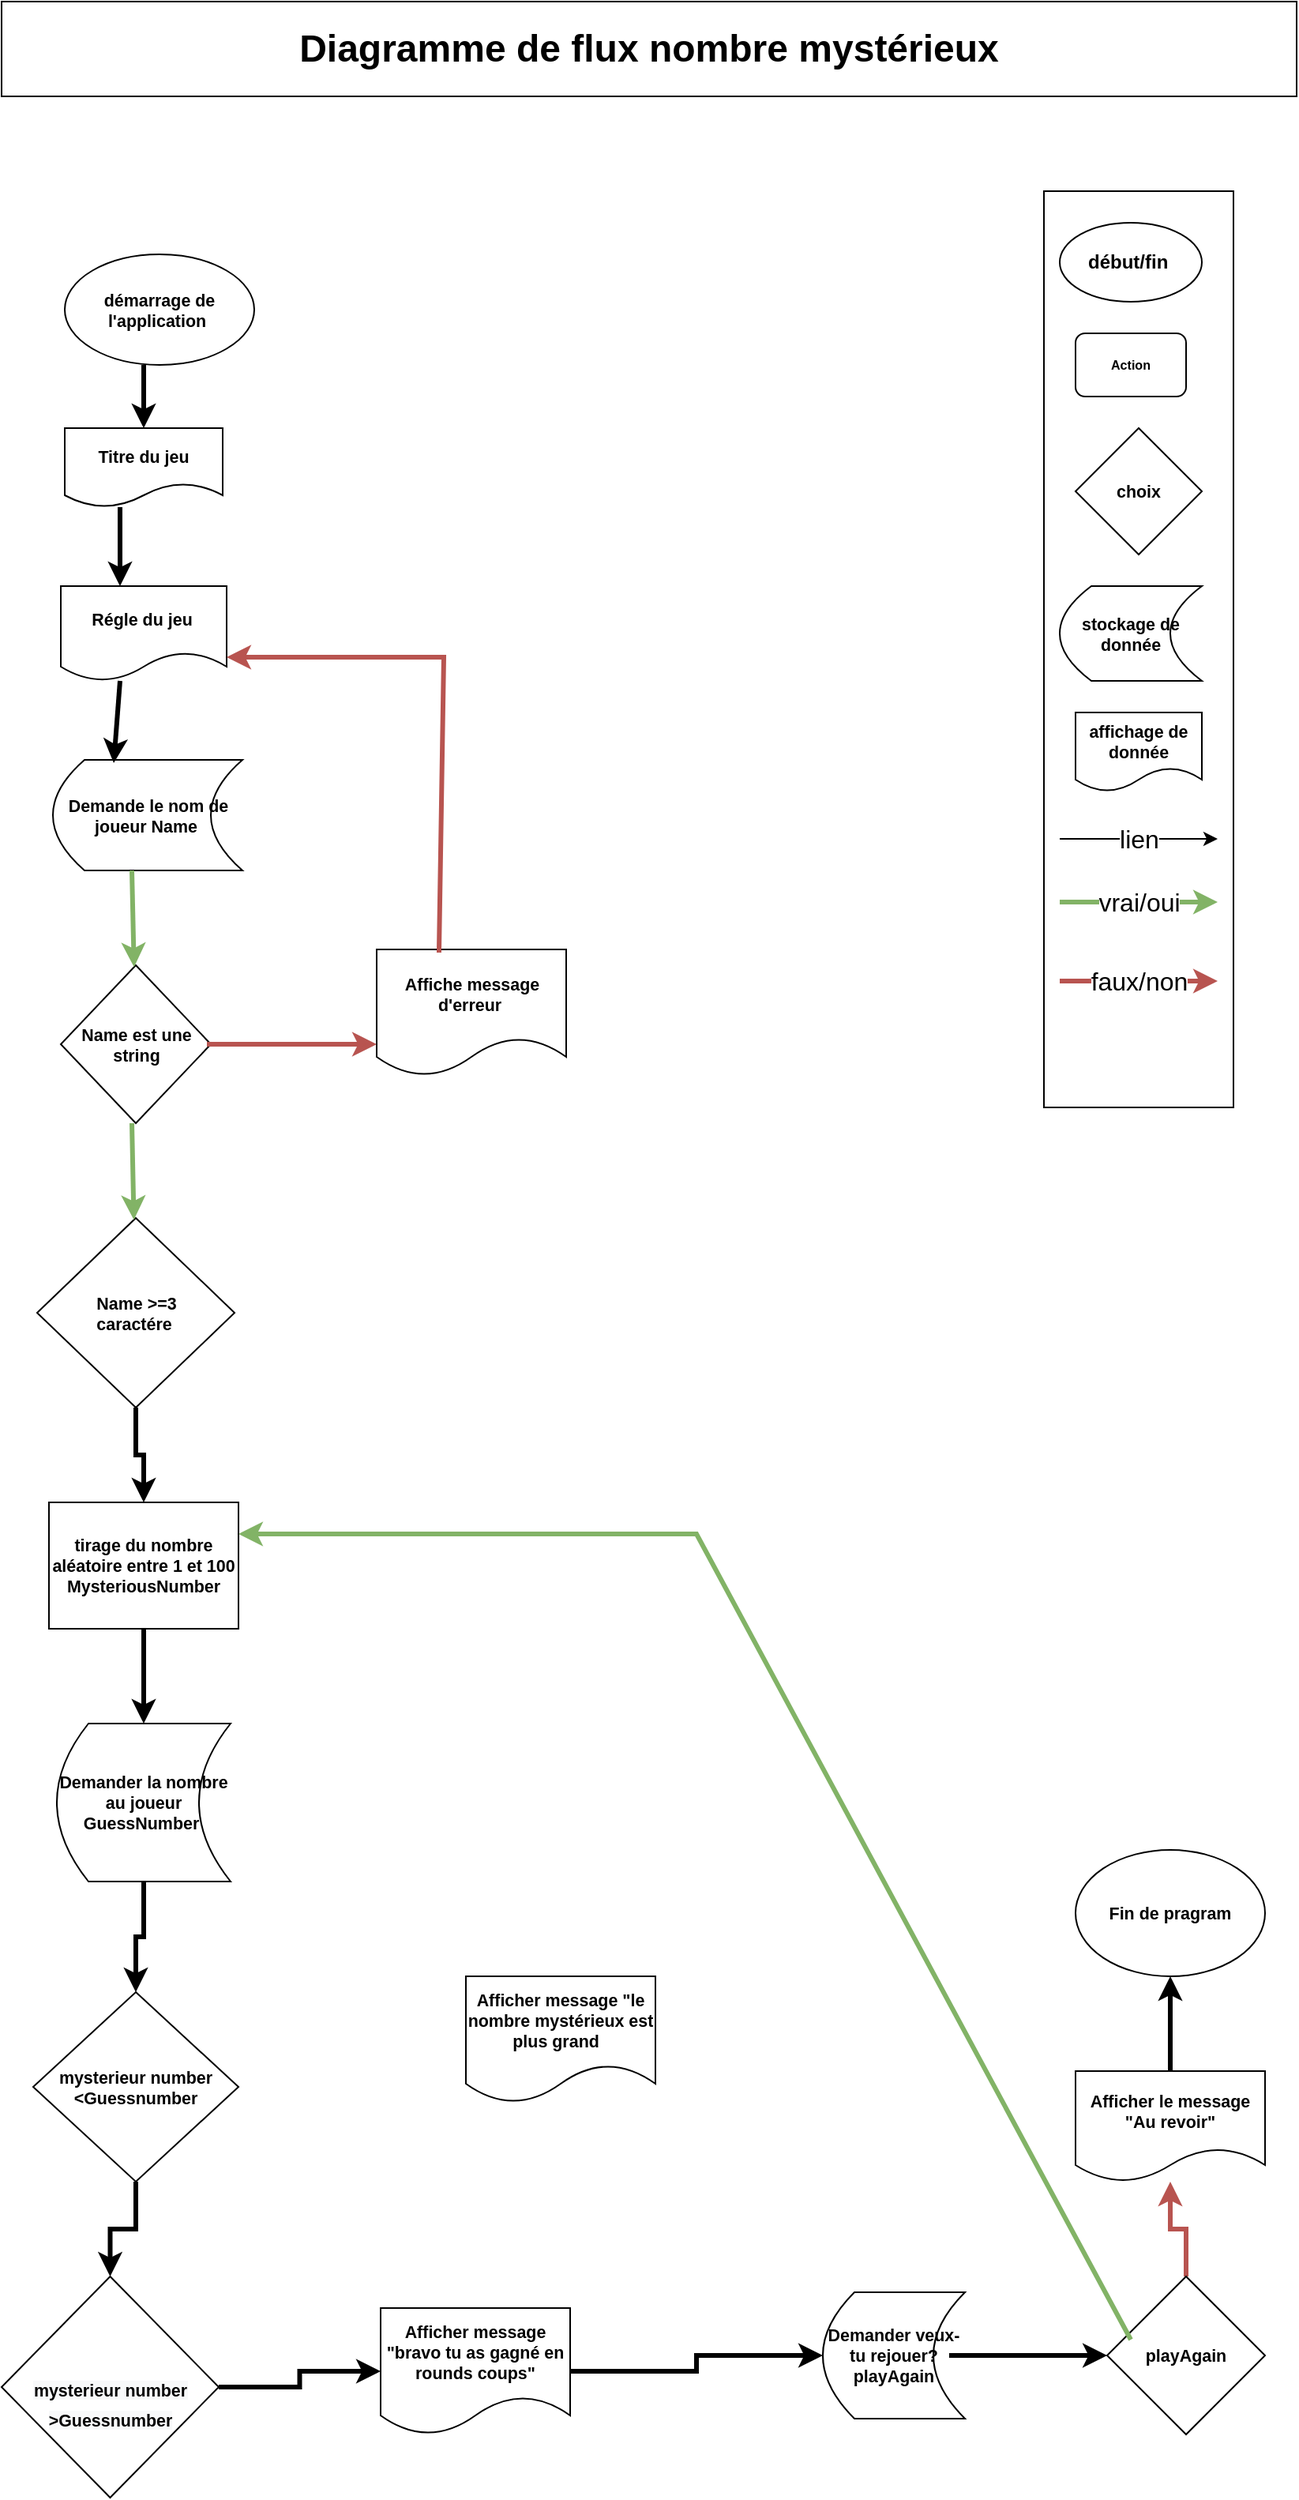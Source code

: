 <mxfile version="20.5.1" type="device"><diagram id="2wZ7LWXbKm10gYqpMvJs" name="Page-1"><mxGraphModel dx="942" dy="614" grid="1" gridSize="10" guides="1" tooltips="1" connect="1" arrows="1" fold="1" page="1" pageScale="1" pageWidth="827" pageHeight="1169" math="0" shadow="0"><root><mxCell id="0"/><mxCell id="1" parent="0"/><mxCell id="4qe_HePEsO-9gkgaINLg-1" value="&lt;h1&gt;&lt;b&gt;Diagramme de flux nombre mystérieux&lt;/b&gt;&lt;/h1&gt;" style="rounded=0;whiteSpace=wrap;html=1;" vertex="1" parent="1"><mxGeometry y="40" width="820" height="60" as="geometry"/></mxCell><mxCell id="4qe_HePEsO-9gkgaINLg-3" value="&lt;p style=&quot;text-align: left; line-height: 0;&quot;&gt;&lt;br&gt;&lt;/p&gt;" style="rounded=0;whiteSpace=wrap;html=1;" vertex="1" parent="1"><mxGeometry x="660" y="160" width="120" height="580" as="geometry"/></mxCell><mxCell id="4qe_HePEsO-9gkgaINLg-5" value="&lt;h4&gt;début/fin&amp;nbsp;&lt;/h4&gt;" style="ellipse;whiteSpace=wrap;html=1;" vertex="1" parent="1"><mxGeometry x="670" y="180" width="90" height="50" as="geometry"/></mxCell><mxCell id="4qe_HePEsO-9gkgaINLg-6" value="&lt;h6&gt;Action&lt;/h6&gt;" style="rounded=1;whiteSpace=wrap;html=1;" vertex="1" parent="1"><mxGeometry x="680" y="250" width="70" height="40" as="geometry"/></mxCell><mxCell id="4qe_HePEsO-9gkgaINLg-8" value="&lt;h6&gt;choix&lt;/h6&gt;" style="rhombus;whiteSpace=wrap;html=1;fontSize=16;" vertex="1" parent="1"><mxGeometry x="680" y="310" width="80" height="80" as="geometry"/></mxCell><mxCell id="4qe_HePEsO-9gkgaINLg-9" value="&lt;h6&gt;stockage de donnée&lt;/h6&gt;" style="shape=dataStorage;whiteSpace=wrap;html=1;fixedSize=1;fontSize=16;" vertex="1" parent="1"><mxGeometry x="670" y="410" width="90" height="60" as="geometry"/></mxCell><mxCell id="4qe_HePEsO-9gkgaINLg-10" value="&lt;h6&gt;affichage de donnée&lt;/h6&gt;" style="shape=document;whiteSpace=wrap;html=1;boundedLbl=1;fontSize=16;" vertex="1" parent="1"><mxGeometry x="680" y="490" width="80" height="50" as="geometry"/></mxCell><mxCell id="4qe_HePEsO-9gkgaINLg-16" value="li" style="endArrow=classic;html=1;rounded=0;fontSize=16;" edge="1" parent="1"><mxGeometry relative="1" as="geometry"><mxPoint x="670" y="570" as="sourcePoint"/><mxPoint x="770" y="570" as="targetPoint"/></mxGeometry></mxCell><mxCell id="4qe_HePEsO-9gkgaINLg-17" value="lien" style="edgeLabel;resizable=0;html=1;align=center;verticalAlign=middle;fontSize=16;" connectable="0" vertex="1" parent="4qe_HePEsO-9gkgaINLg-16"><mxGeometry relative="1" as="geometry"><mxPoint as="offset"/></mxGeometry></mxCell><mxCell id="4qe_HePEsO-9gkgaINLg-18" value="" style="endArrow=classic;html=1;rounded=0;fontSize=16;fontStyle=1;fillColor=#d5e8d4;strokeColor=#82b366;strokeWidth=3;" edge="1" parent="1"><mxGeometry relative="1" as="geometry"><mxPoint x="670" y="610" as="sourcePoint"/><mxPoint x="770" y="610" as="targetPoint"/><Array as="points"><mxPoint x="730" y="610"/></Array></mxGeometry></mxCell><mxCell id="4qe_HePEsO-9gkgaINLg-19" value="vrai/oui" style="edgeLabel;resizable=0;html=1;align=center;verticalAlign=middle;fontSize=16;" connectable="0" vertex="1" parent="4qe_HePEsO-9gkgaINLg-18"><mxGeometry relative="1" as="geometry"/></mxCell><mxCell id="4qe_HePEsO-9gkgaINLg-20" value="" style="endArrow=classic;html=1;rounded=0;strokeWidth=3;fontSize=16;fillColor=#f8cecc;strokeColor=#b85450;" edge="1" parent="1"><mxGeometry relative="1" as="geometry"><mxPoint x="670" y="660" as="sourcePoint"/><mxPoint x="770" y="660" as="targetPoint"/><Array as="points"/></mxGeometry></mxCell><mxCell id="4qe_HePEsO-9gkgaINLg-21" value="faux/non" style="edgeLabel;resizable=0;html=1;align=center;verticalAlign=middle;fontSize=16;" connectable="0" vertex="1" parent="4qe_HePEsO-9gkgaINLg-20"><mxGeometry relative="1" as="geometry"/></mxCell><mxCell id="4qe_HePEsO-9gkgaINLg-22" value="&lt;h6&gt;démarrage de l'application&amp;nbsp;&lt;/h6&gt;" style="ellipse;whiteSpace=wrap;html=1;fontSize=16;" vertex="1" parent="1"><mxGeometry x="40" y="200" width="120" height="70" as="geometry"/></mxCell><mxCell id="4qe_HePEsO-9gkgaINLg-24" value="&lt;h6&gt;Titre du jeu&lt;/h6&gt;" style="shape=document;whiteSpace=wrap;html=1;boundedLbl=1;fontSize=16;" vertex="1" parent="1"><mxGeometry x="40" y="310" width="100" height="50" as="geometry"/></mxCell><mxCell id="4qe_HePEsO-9gkgaINLg-25" value="&lt;h6&gt;Régle du jeu&amp;nbsp;&lt;/h6&gt;" style="shape=document;whiteSpace=wrap;html=1;boundedLbl=1;fontSize=16;" vertex="1" parent="1"><mxGeometry x="37.5" y="410" width="105" height="60" as="geometry"/></mxCell><mxCell id="4qe_HePEsO-9gkgaINLg-26" value="&lt;h6&gt;Demande le nom de joueur Name&amp;nbsp;&lt;/h6&gt;" style="shape=dataStorage;whiteSpace=wrap;html=1;fixedSize=1;fontSize=16;" vertex="1" parent="1"><mxGeometry x="32.5" y="520" width="120" height="70" as="geometry"/></mxCell><mxCell id="4qe_HePEsO-9gkgaINLg-27" value="&lt;h6&gt;Name est une string&lt;/h6&gt;" style="rhombus;whiteSpace=wrap;html=1;fontSize=16;" vertex="1" parent="1"><mxGeometry x="37.5" y="650" width="95" height="100" as="geometry"/></mxCell><mxCell id="4qe_HePEsO-9gkgaINLg-28" value="&lt;h6&gt;Affiche message d'erreur&amp;nbsp;&lt;/h6&gt;" style="shape=document;whiteSpace=wrap;html=1;boundedLbl=1;fontSize=16;" vertex="1" parent="1"><mxGeometry x="237.5" y="640" width="120" height="80" as="geometry"/></mxCell><mxCell id="4qe_HePEsO-9gkgaINLg-45" style="edgeStyle=orthogonalEdgeStyle;rounded=0;orthogonalLoop=1;jettySize=auto;html=1;exitX=0.5;exitY=1;exitDx=0;exitDy=0;strokeWidth=3;fontSize=16;" edge="1" parent="1" source="4qe_HePEsO-9gkgaINLg-29" target="4qe_HePEsO-9gkgaINLg-40"><mxGeometry relative="1" as="geometry"/></mxCell><mxCell id="4qe_HePEsO-9gkgaINLg-29" value="&lt;h6&gt;Name &amp;gt;=3&lt;br&gt;caractére&amp;nbsp;&lt;/h6&gt;" style="rhombus;whiteSpace=wrap;html=1;fontSize=16;" vertex="1" parent="1"><mxGeometry x="22.5" y="810" width="125" height="120" as="geometry"/></mxCell><mxCell id="4qe_HePEsO-9gkgaINLg-30" value="" style="endArrow=classic;html=1;rounded=0;strokeWidth=3;fontSize=16;" edge="1" parent="1" target="4qe_HePEsO-9gkgaINLg-24"><mxGeometry width="50" height="50" relative="1" as="geometry"><mxPoint x="90" y="270" as="sourcePoint"/><mxPoint x="140" y="220" as="targetPoint"/></mxGeometry></mxCell><mxCell id="4qe_HePEsO-9gkgaINLg-31" value="" style="endArrow=classic;html=1;rounded=0;strokeWidth=3;fontSize=16;" edge="1" parent="1"><mxGeometry width="50" height="50" relative="1" as="geometry"><mxPoint x="75" y="360" as="sourcePoint"/><mxPoint x="75" y="410" as="targetPoint"/></mxGeometry></mxCell><mxCell id="4qe_HePEsO-9gkgaINLg-35" value="" style="endArrow=classic;html=1;rounded=0;strokeWidth=3;fontSize=16;entryX=1;entryY=0.75;entryDx=0;entryDy=0;fillColor=#f8cecc;strokeColor=#b85450;exitX=0.329;exitY=0.025;exitDx=0;exitDy=0;exitPerimeter=0;" edge="1" parent="1" source="4qe_HePEsO-9gkgaINLg-28" target="4qe_HePEsO-9gkgaINLg-25"><mxGeometry width="50" height="50" relative="1" as="geometry"><mxPoint x="280" y="560" as="sourcePoint"/><mxPoint x="280" y="440" as="targetPoint"/><Array as="points"><mxPoint x="280" y="455"/></Array></mxGeometry></mxCell><mxCell id="4qe_HePEsO-9gkgaINLg-36" value="" style="endArrow=classic;html=1;rounded=0;strokeWidth=3;fontSize=16;entryX=0.321;entryY=0.029;entryDx=0;entryDy=0;entryPerimeter=0;" edge="1" parent="1" target="4qe_HePEsO-9gkgaINLg-26"><mxGeometry width="50" height="50" relative="1" as="geometry"><mxPoint x="75" y="470" as="sourcePoint"/><mxPoint x="125" y="420" as="targetPoint"/></mxGeometry></mxCell><mxCell id="4qe_HePEsO-9gkgaINLg-37" value="" style="endArrow=classic;html=1;rounded=0;strokeWidth=3;fontSize=16;fillColor=#d5e8d4;strokeColor=#82b366;" edge="1" parent="1" target="4qe_HePEsO-9gkgaINLg-27"><mxGeometry width="50" height="50" relative="1" as="geometry"><mxPoint x="82.5" y="590" as="sourcePoint"/><mxPoint x="132.5" y="540" as="targetPoint"/></mxGeometry></mxCell><mxCell id="4qe_HePEsO-9gkgaINLg-38" value="" style="endArrow=classic;html=1;rounded=0;strokeWidth=3;fontSize=16;entryX=0;entryY=0.75;entryDx=0;entryDy=0;fillColor=#f8cecc;strokeColor=#b85450;" edge="1" parent="1" target="4qe_HePEsO-9gkgaINLg-28"><mxGeometry width="50" height="50" relative="1" as="geometry"><mxPoint x="130" y="700" as="sourcePoint"/><mxPoint x="180" y="650" as="targetPoint"/></mxGeometry></mxCell><mxCell id="4qe_HePEsO-9gkgaINLg-39" value="" style="endArrow=classic;html=1;rounded=0;strokeWidth=3;fontSize=16;fillColor=#d5e8d4;strokeColor=#82b366;" edge="1" parent="1" target="4qe_HePEsO-9gkgaINLg-29"><mxGeometry width="50" height="50" relative="1" as="geometry"><mxPoint x="82.5" y="750" as="sourcePoint"/><mxPoint x="132.5" y="700" as="targetPoint"/></mxGeometry></mxCell><mxCell id="4qe_HePEsO-9gkgaINLg-46" style="edgeStyle=orthogonalEdgeStyle;rounded=0;orthogonalLoop=1;jettySize=auto;html=1;exitX=0.5;exitY=1;exitDx=0;exitDy=0;strokeWidth=3;fontSize=16;" edge="1" parent="1" source="4qe_HePEsO-9gkgaINLg-40" target="4qe_HePEsO-9gkgaINLg-41"><mxGeometry relative="1" as="geometry"/></mxCell><mxCell id="4qe_HePEsO-9gkgaINLg-40" value="&lt;h6&gt;tirage du nombre aléatoire entre 1 et 100 MysteriousNumber&lt;/h6&gt;" style="rounded=0;whiteSpace=wrap;html=1;fontSize=16;" vertex="1" parent="1"><mxGeometry x="30" y="990" width="120" height="80" as="geometry"/></mxCell><mxCell id="4qe_HePEsO-9gkgaINLg-47" style="edgeStyle=orthogonalEdgeStyle;rounded=0;orthogonalLoop=1;jettySize=auto;html=1;exitX=0.5;exitY=1;exitDx=0;exitDy=0;strokeWidth=3;fontSize=16;" edge="1" parent="1" source="4qe_HePEsO-9gkgaINLg-41" target="4qe_HePEsO-9gkgaINLg-42"><mxGeometry relative="1" as="geometry"/></mxCell><mxCell id="4qe_HePEsO-9gkgaINLg-41" value="&lt;h6&gt;Demander la nombre au joueur GuessNumber&amp;nbsp;&lt;/h6&gt;" style="shape=dataStorage;whiteSpace=wrap;html=1;fixedSize=1;fontSize=16;" vertex="1" parent="1"><mxGeometry x="35" y="1130" width="110" height="100" as="geometry"/></mxCell><mxCell id="4qe_HePEsO-9gkgaINLg-55" style="edgeStyle=orthogonalEdgeStyle;rounded=0;orthogonalLoop=1;jettySize=auto;html=1;exitX=0.5;exitY=1;exitDx=0;exitDy=0;strokeWidth=3;fontSize=16;" edge="1" parent="1" source="4qe_HePEsO-9gkgaINLg-42" target="4qe_HePEsO-9gkgaINLg-48"><mxGeometry relative="1" as="geometry"/></mxCell><mxCell id="4qe_HePEsO-9gkgaINLg-42" value="&lt;h6&gt;mysterieur number &amp;lt;Guessnumber&lt;/h6&gt;" style="rhombus;whiteSpace=wrap;html=1;fontSize=16;" vertex="1" parent="1"><mxGeometry x="20" y="1300" width="130" height="120" as="geometry"/></mxCell><mxCell id="4qe_HePEsO-9gkgaINLg-43" value="&lt;h6&gt;Afficher message &quot;le nombre mystérieux est plus grand&amp;nbsp;&amp;nbsp;&lt;/h6&gt;" style="shape=document;whiteSpace=wrap;html=1;boundedLbl=1;fontSize=16;" vertex="1" parent="1"><mxGeometry x="294" y="1290" width="120" height="80" as="geometry"/></mxCell><mxCell id="4qe_HePEsO-9gkgaINLg-56" style="edgeStyle=orthogonalEdgeStyle;rounded=0;orthogonalLoop=1;jettySize=auto;html=1;exitX=1;exitY=0.5;exitDx=0;exitDy=0;strokeWidth=3;fontSize=16;" edge="1" parent="1" source="4qe_HePEsO-9gkgaINLg-48" target="4qe_HePEsO-9gkgaINLg-49"><mxGeometry relative="1" as="geometry"/></mxCell><mxCell id="4qe_HePEsO-9gkgaINLg-48" value="&lt;br&gt;&lt;span style=&quot;color: rgb(0, 0, 0); font-family: Helvetica; font-size: 10.72px; font-style: normal; font-variant-ligatures: normal; font-variant-caps: normal; font-weight: 700; letter-spacing: normal; orphans: 2; text-align: center; text-indent: 0px; text-transform: none; widows: 2; word-spacing: 0px; -webkit-text-stroke-width: 0px; background-color: rgb(248, 249, 250); text-decoration-thickness: initial; text-decoration-style: initial; text-decoration-color: initial; float: none; display: inline !important;&quot;&gt;mysterieur number &amp;gt;Guessnumber&lt;/span&gt;&lt;br&gt;" style="rhombus;whiteSpace=wrap;html=1;fontSize=16;" vertex="1" parent="1"><mxGeometry y="1480" width="137.5" height="140" as="geometry"/></mxCell><mxCell id="4qe_HePEsO-9gkgaINLg-57" style="edgeStyle=orthogonalEdgeStyle;rounded=0;orthogonalLoop=1;jettySize=auto;html=1;exitX=1;exitY=0.5;exitDx=0;exitDy=0;strokeWidth=3;fontSize=16;" edge="1" parent="1" source="4qe_HePEsO-9gkgaINLg-49" target="4qe_HePEsO-9gkgaINLg-50"><mxGeometry relative="1" as="geometry"/></mxCell><mxCell id="4qe_HePEsO-9gkgaINLg-49" value="&lt;h6&gt;Afficher message &quot;bravo tu as gagné en rounds coups&quot;&lt;/h6&gt;" style="shape=document;whiteSpace=wrap;html=1;boundedLbl=1;fontSize=16;" vertex="1" parent="1"><mxGeometry x="240" y="1500" width="120" height="80" as="geometry"/></mxCell><mxCell id="4qe_HePEsO-9gkgaINLg-50" value="&lt;h6&gt;Demander veux-tu rejouer?playAgain&lt;/h6&gt;" style="shape=dataStorage;whiteSpace=wrap;html=1;fixedSize=1;fontSize=16;" vertex="1" parent="1"><mxGeometry x="520" y="1490" width="90" height="80" as="geometry"/></mxCell><mxCell id="4qe_HePEsO-9gkgaINLg-61" value="" style="edgeStyle=orthogonalEdgeStyle;rounded=0;orthogonalLoop=1;jettySize=auto;html=1;strokeWidth=3;fontSize=16;" edge="1" parent="1" source="4qe_HePEsO-9gkgaINLg-51" target="4qe_HePEsO-9gkgaINLg-52"><mxGeometry relative="1" as="geometry"/></mxCell><mxCell id="4qe_HePEsO-9gkgaINLg-51" value="&lt;h6&gt;Afficher le message &quot;Au revoir&quot;&lt;/h6&gt;" style="shape=document;whiteSpace=wrap;html=1;boundedLbl=1;fontSize=16;" vertex="1" parent="1"><mxGeometry x="680" y="1350" width="120" height="70" as="geometry"/></mxCell><mxCell id="4qe_HePEsO-9gkgaINLg-52" value="&lt;h6&gt;Fin de pragram&lt;/h6&gt;" style="ellipse;whiteSpace=wrap;html=1;fontSize=16;" vertex="1" parent="1"><mxGeometry x="680" y="1210" width="120" height="80" as="geometry"/></mxCell><mxCell id="4qe_HePEsO-9gkgaINLg-60" value="" style="edgeStyle=orthogonalEdgeStyle;rounded=0;orthogonalLoop=1;jettySize=auto;html=1;strokeWidth=3;fontSize=16;fillColor=#f8cecc;strokeColor=#b85450;" edge="1" parent="1" source="4qe_HePEsO-9gkgaINLg-53" target="4qe_HePEsO-9gkgaINLg-51"><mxGeometry relative="1" as="geometry"/></mxCell><mxCell id="4qe_HePEsO-9gkgaINLg-53" value="&lt;h6&gt;playAgain&lt;/h6&gt;" style="rhombus;whiteSpace=wrap;html=1;fontSize=16;" vertex="1" parent="1"><mxGeometry x="700" y="1480" width="100" height="100" as="geometry"/></mxCell><mxCell id="4qe_HePEsO-9gkgaINLg-59" value="" style="endArrow=classic;html=1;rounded=0;strokeWidth=3;fontSize=16;entryX=0;entryY=0.5;entryDx=0;entryDy=0;" edge="1" parent="1" target="4qe_HePEsO-9gkgaINLg-53"><mxGeometry width="50" height="50" relative="1" as="geometry"><mxPoint x="600" y="1530" as="sourcePoint"/><mxPoint x="650" y="1480" as="targetPoint"/></mxGeometry></mxCell><mxCell id="4qe_HePEsO-9gkgaINLg-62" value="" style="endArrow=classic;html=1;rounded=0;strokeWidth=3;fontSize=16;entryX=1;entryY=0.25;entryDx=0;entryDy=0;fillColor=#d5e8d4;strokeColor=#82b366;" edge="1" parent="1" target="4qe_HePEsO-9gkgaINLg-40"><mxGeometry width="50" height="50" relative="1" as="geometry"><mxPoint x="715" y="1520" as="sourcePoint"/><mxPoint x="765" y="1470" as="targetPoint"/><Array as="points"><mxPoint x="440" y="1010"/></Array></mxGeometry></mxCell></root></mxGraphModel></diagram></mxfile>